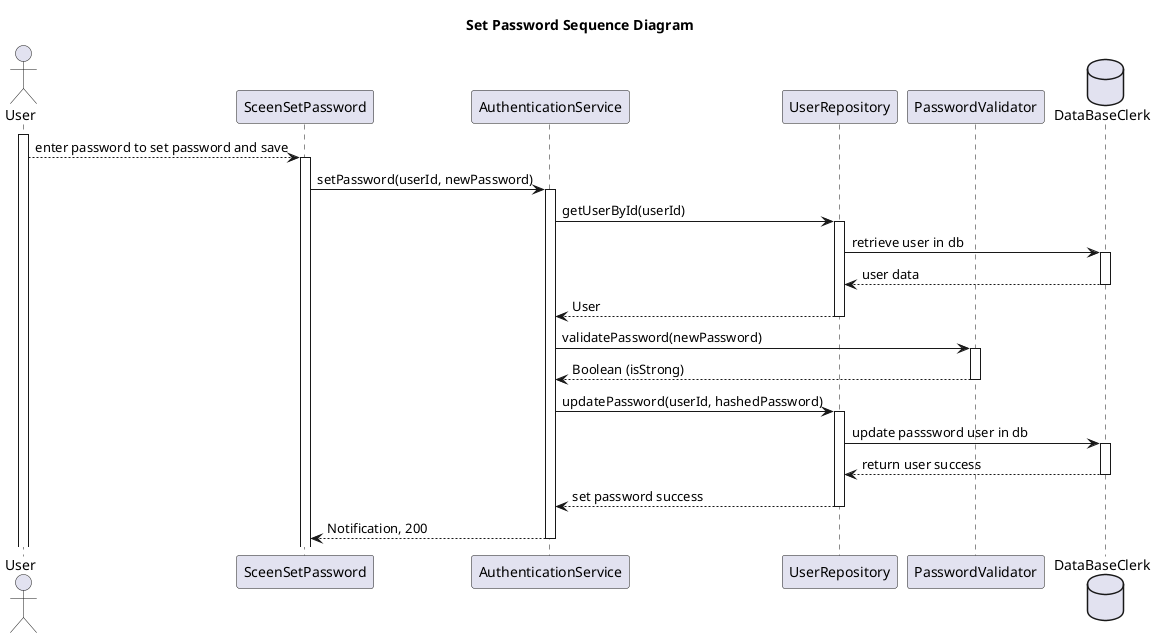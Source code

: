 @startuml SetPasswordSequenceDiagram
skinparam classAttributeIconSize 0
Title Set Password Sequence Diagram
'Character	Visibility
'-			private
'#			protected
'~			package private
'+			public

'Extension	<|--	Quan hệ mở rộng từ (là extends hoặc implements nhưng ko có annotations trong code)
'Composition	*--	 Quan hệ gắn kết chặt chẽ : part - of
'Aggregation	o--	Quan hệ liên kết giữa hai thực thể : use, has

' Include các file vào trong file để sử dụng'
actor User as u
participant SceenSetPassword as  ssp
participant AuthenticationService as a
participant UserRepository as ur
participant PasswordValidator as v
database "DataBaseClerk" as dbc

activate u
u --> ssp : enter password to set password and save
activate ssp
ssp -> a: setPassword(userId, newPassword)
activate a
a -> ur: getUserById(userId)
activate ur
ur -> dbc : retrieve user in db
activate dbc
dbc --> ur : user data
deactivate dbc
ur --> a: User

deactivate ur
a -> v: validatePassword(newPassword)
activate v
v --> a: Boolean (isStrong)
deactivate v
a -> ur: updatePassword(userId, hashedPassword)
activate ur
ur -> dbc : update passsword user in db
activate dbc
dbc --> ur : return user success
deactivate dbc
ur --> a: set password success
deactivate ur
a --> ssp: Notification, 200
deactivate a
@enduml


